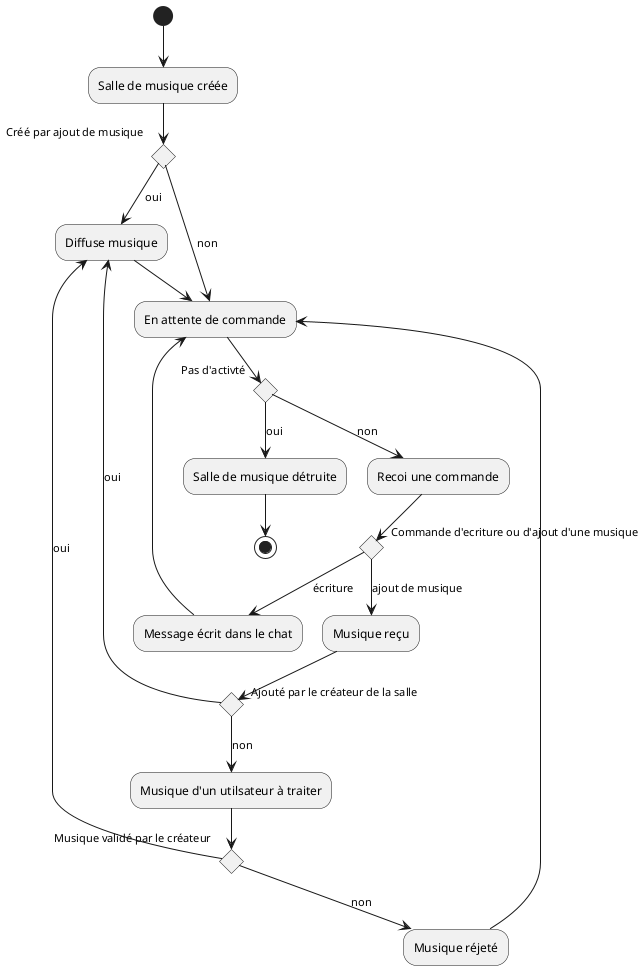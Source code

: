 @startuml activité-salle-de-musique

(*) --> "Salle de musique créée"
if "Créé par ajout de musique" then
--> [oui] "Diffuse musique"
else
--> [non] "En attente de commande"
endif

if "Pas d'activté" then
    --> [oui] "Salle de musique détruite"
else
    --> [non] "Recoi une commande"
endif

if "Commande d'ecriture ou d'ajout d'une musique" then
    --> [ajout de musique] "Musique reçu"
    if "Ajouté par le créateur de la salle" then
        --> [oui] "Diffuse musique"
    else
        --> [non] "Musique d'un utilsateur à traiter"
        if "Musique validé par le créateur" then
            --> [oui] "Diffuse musique"
            --> "En attente de commande"
        else
            --> [non] "Musique réjeté"
            --> "En attente de commande"
        endif
    endif
else
    --> [écriture] "Message écrit dans le chat"
    --> "En attente de commande"
endif

"Salle de musique détruite" --> (*)
@enduml